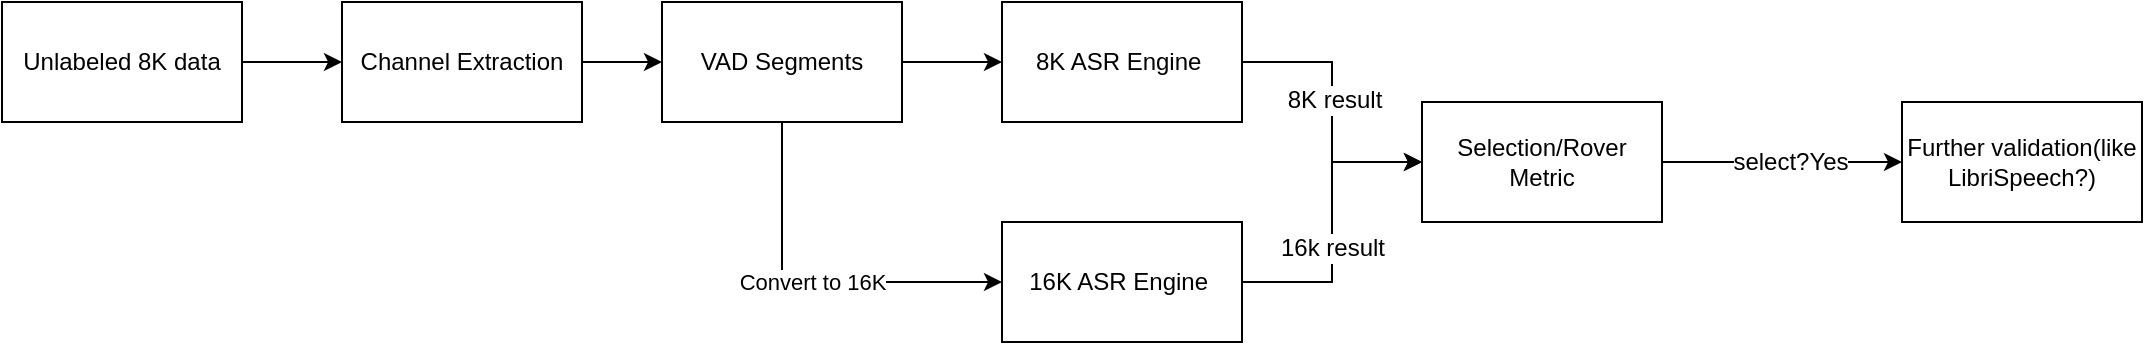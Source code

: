 <mxfile pages="1" version="11.2.1" type="github"><diagram id="6GDaViB4-B2ZnfsOcfkN" name="Page-1"><mxGraphModel dx="1426" dy="867" grid="0" gridSize="10" guides="1" tooltips="1" connect="1" arrows="1" fold="1" page="1" pageScale="1" pageWidth="827" pageHeight="1169" math="0" shadow="0"><root><mxCell id="0"/><mxCell id="1" parent="0"/><mxCell id="SjjIcbhEY5MyMgsQv3Yp-6" style="edgeStyle=orthogonalEdgeStyle;rounded=0;orthogonalLoop=1;jettySize=auto;html=1;exitX=1;exitY=0.5;exitDx=0;exitDy=0;" edge="1" parent="1" source="SjjIcbhEY5MyMgsQv3Yp-1" target="SjjIcbhEY5MyMgsQv3Yp-2"><mxGeometry relative="1" as="geometry"/></mxCell><mxCell id="SjjIcbhEY5MyMgsQv3Yp-1" value="Unlabeled 8K data" style="rounded=0;whiteSpace=wrap;html=1;" vertex="1" parent="1"><mxGeometry x="30" y="310" width="120" height="60" as="geometry"/></mxCell><mxCell id="SjjIcbhEY5MyMgsQv3Yp-7" style="edgeStyle=orthogonalEdgeStyle;rounded=0;orthogonalLoop=1;jettySize=auto;html=1;entryX=0;entryY=0.5;entryDx=0;entryDy=0;" edge="1" parent="1" source="SjjIcbhEY5MyMgsQv3Yp-2" target="SjjIcbhEY5MyMgsQv3Yp-3"><mxGeometry relative="1" as="geometry"/></mxCell><mxCell id="SjjIcbhEY5MyMgsQv3Yp-2" value="Channel Extraction" style="rounded=0;whiteSpace=wrap;html=1;" vertex="1" parent="1"><mxGeometry x="200" y="310" width="120" height="60" as="geometry"/></mxCell><mxCell id="SjjIcbhEY5MyMgsQv3Yp-8" value="" style="edgeStyle=orthogonalEdgeStyle;rounded=0;orthogonalLoop=1;jettySize=auto;html=1;" edge="1" parent="1" source="SjjIcbhEY5MyMgsQv3Yp-3" target="SjjIcbhEY5MyMgsQv3Yp-4"><mxGeometry relative="1" as="geometry"/></mxCell><mxCell id="SjjIcbhEY5MyMgsQv3Yp-9" value="Convert to 16K" style="edgeStyle=orthogonalEdgeStyle;rounded=0;orthogonalLoop=1;jettySize=auto;html=1;entryX=0;entryY=0.5;entryDx=0;entryDy=0;" edge="1" parent="1" source="SjjIcbhEY5MyMgsQv3Yp-3" target="SjjIcbhEY5MyMgsQv3Yp-5"><mxGeometry relative="1" as="geometry"><Array as="points"><mxPoint x="420" y="450"/></Array></mxGeometry></mxCell><mxCell id="SjjIcbhEY5MyMgsQv3Yp-3" value="VAD Segments" style="rounded=0;whiteSpace=wrap;html=1;" vertex="1" parent="1"><mxGeometry x="360" y="310" width="120" height="60" as="geometry"/></mxCell><mxCell id="SjjIcbhEY5MyMgsQv3Yp-11" style="edgeStyle=orthogonalEdgeStyle;rounded=0;orthogonalLoop=1;jettySize=auto;html=1;entryX=0;entryY=0.5;entryDx=0;entryDy=0;" edge="1" parent="1" source="SjjIcbhEY5MyMgsQv3Yp-4" target="SjjIcbhEY5MyMgsQv3Yp-10"><mxGeometry relative="1" as="geometry"/></mxCell><mxCell id="SjjIcbhEY5MyMgsQv3Yp-13" value="8K result" style="text;html=1;resizable=0;points=[];align=center;verticalAlign=middle;labelBackgroundColor=#ffffff;" vertex="1" connectable="0" parent="SjjIcbhEY5MyMgsQv3Yp-11"><mxGeometry x="-0.357" y="-19" relative="1" as="geometry"><mxPoint x="20" y="19" as="offset"/></mxGeometry></mxCell><mxCell id="SjjIcbhEY5MyMgsQv3Yp-4" value="8K ASR Engine&amp;nbsp;" style="rounded=0;whiteSpace=wrap;html=1;" vertex="1" parent="1"><mxGeometry x="530" y="310" width="120" height="60" as="geometry"/></mxCell><mxCell id="SjjIcbhEY5MyMgsQv3Yp-12" style="edgeStyle=orthogonalEdgeStyle;rounded=0;orthogonalLoop=1;jettySize=auto;html=1;entryX=0;entryY=0.5;entryDx=0;entryDy=0;" edge="1" parent="1" source="SjjIcbhEY5MyMgsQv3Yp-5" target="SjjIcbhEY5MyMgsQv3Yp-10"><mxGeometry relative="1" as="geometry"/></mxCell><mxCell id="SjjIcbhEY5MyMgsQv3Yp-14" value="16k result" style="text;html=1;resizable=0;points=[];align=center;verticalAlign=middle;labelBackgroundColor=#ffffff;" vertex="1" connectable="0" parent="SjjIcbhEY5MyMgsQv3Yp-12"><mxGeometry x="-0.4" y="17" relative="1" as="geometry"><mxPoint x="17" y="-17" as="offset"/></mxGeometry></mxCell><mxCell id="SjjIcbhEY5MyMgsQv3Yp-5" value="16K ASR Engine&amp;nbsp;" style="rounded=0;whiteSpace=wrap;html=1;" vertex="1" parent="1"><mxGeometry x="530" y="420" width="120" height="60" as="geometry"/></mxCell><mxCell id="SjjIcbhEY5MyMgsQv3Yp-16" style="edgeStyle=orthogonalEdgeStyle;rounded=0;orthogonalLoop=1;jettySize=auto;html=1;entryX=0;entryY=0.5;entryDx=0;entryDy=0;" edge="1" parent="1" source="SjjIcbhEY5MyMgsQv3Yp-10" target="SjjIcbhEY5MyMgsQv3Yp-15"><mxGeometry relative="1" as="geometry"/></mxCell><mxCell id="SjjIcbhEY5MyMgsQv3Yp-17" value="select?Yes" style="text;html=1;resizable=0;points=[];align=center;verticalAlign=middle;labelBackgroundColor=#ffffff;" vertex="1" connectable="0" parent="SjjIcbhEY5MyMgsQv3Yp-16"><mxGeometry x="0.067" relative="1" as="geometry"><mxPoint as="offset"/></mxGeometry></mxCell><mxCell id="SjjIcbhEY5MyMgsQv3Yp-10" value="Selection/Rover Metric" style="rounded=0;whiteSpace=wrap;html=1;" vertex="1" parent="1"><mxGeometry x="740" y="360" width="120" height="60" as="geometry"/></mxCell><mxCell id="SjjIcbhEY5MyMgsQv3Yp-15" value="Further validation(like LibriSpeech?)" style="rounded=0;whiteSpace=wrap;html=1;" vertex="1" parent="1"><mxGeometry x="980" y="360" width="120" height="60" as="geometry"/></mxCell></root></mxGraphModel></diagram></mxfile>